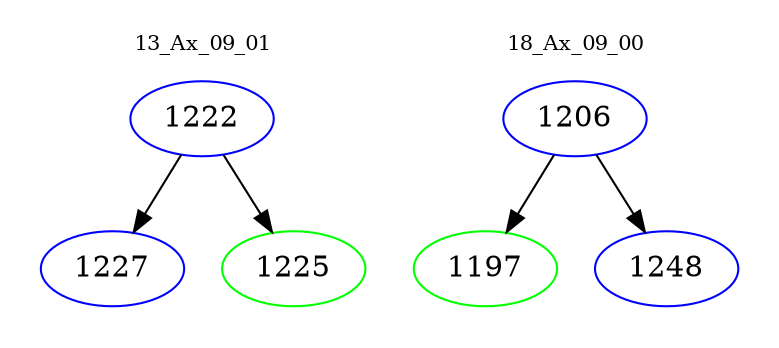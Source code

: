 digraph{
subgraph cluster_0 {
color = white
label = "13_Ax_09_01";
fontsize=10;
T0_1222 [label="1222", color="blue"]
T0_1222 -> T0_1227 [color="black"]
T0_1227 [label="1227", color="blue"]
T0_1222 -> T0_1225 [color="black"]
T0_1225 [label="1225", color="green"]
}
subgraph cluster_1 {
color = white
label = "18_Ax_09_00";
fontsize=10;
T1_1206 [label="1206", color="blue"]
T1_1206 -> T1_1197 [color="black"]
T1_1197 [label="1197", color="green"]
T1_1206 -> T1_1248 [color="black"]
T1_1248 [label="1248", color="blue"]
}
}
